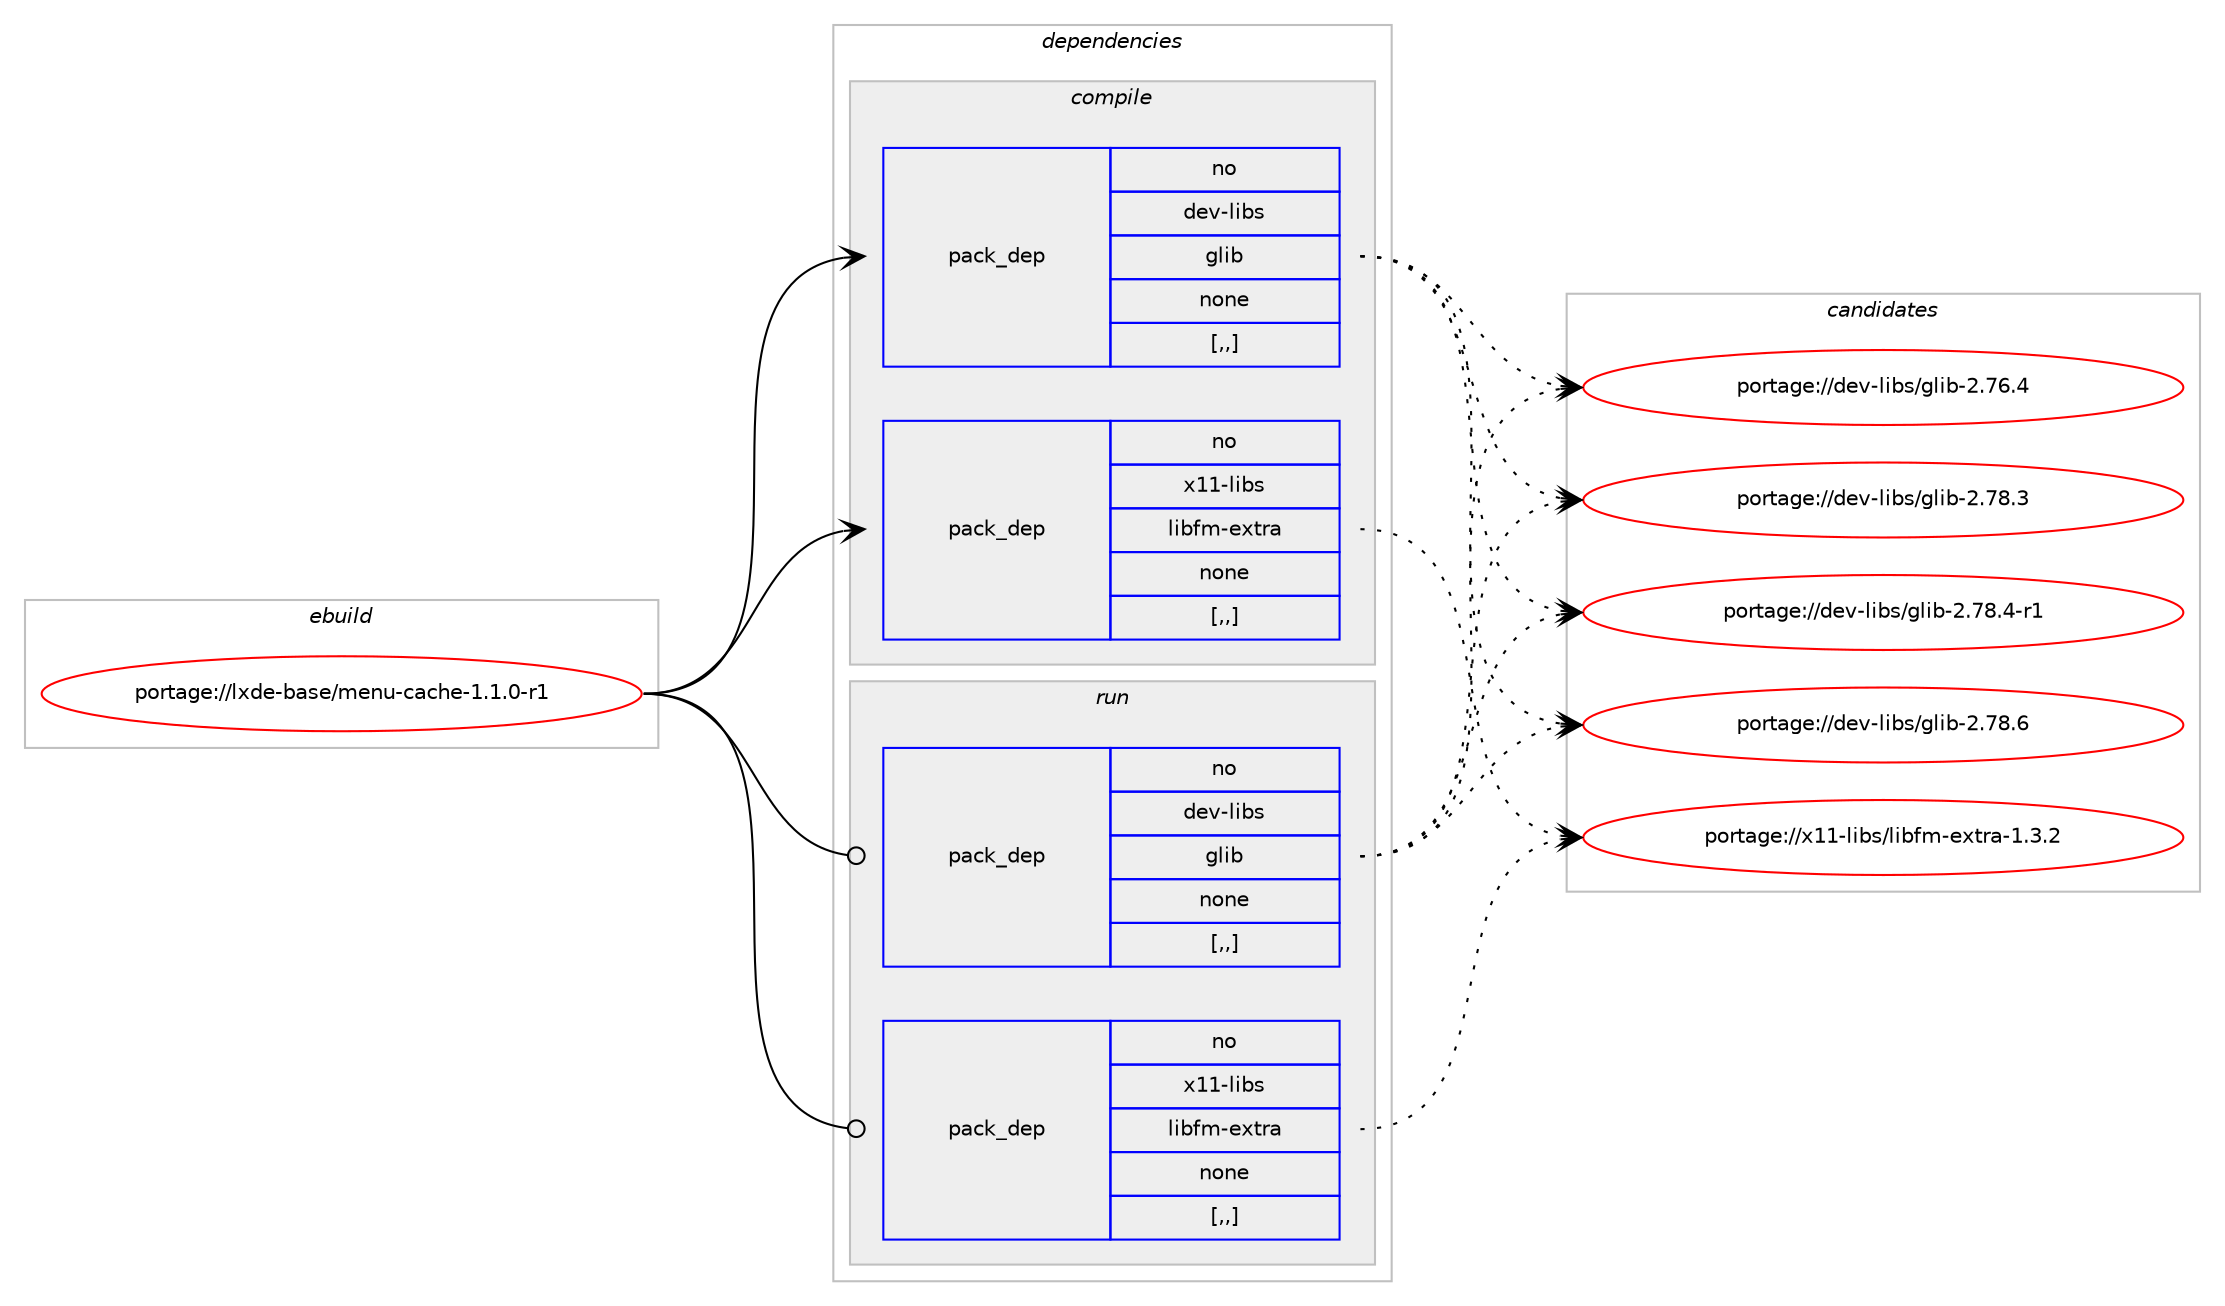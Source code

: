 digraph prolog {

# *************
# Graph options
# *************

newrank=true;
concentrate=true;
compound=true;
graph [rankdir=LR,fontname=Helvetica,fontsize=10,ranksep=1.5];#, ranksep=2.5, nodesep=0.2];
edge  [arrowhead=vee];
node  [fontname=Helvetica,fontsize=10];

# **********
# The ebuild
# **********

subgraph cluster_leftcol {
color=gray;
rank=same;
label=<<i>ebuild</i>>;
id [label="portage://lxde-base/menu-cache-1.1.0-r1", color=red, width=4, href="../lxde-base/menu-cache-1.1.0-r1.svg"];
}

# ****************
# The dependencies
# ****************

subgraph cluster_midcol {
color=gray;
label=<<i>dependencies</i>>;
subgraph cluster_compile {
fillcolor="#eeeeee";
style=filled;
label=<<i>compile</i>>;
subgraph pack198723 {
dependency268101 [label=<<TABLE BORDER="0" CELLBORDER="1" CELLSPACING="0" CELLPADDING="4" WIDTH="220"><TR><TD ROWSPAN="6" CELLPADDING="30">pack_dep</TD></TR><TR><TD WIDTH="110">no</TD></TR><TR><TD>dev-libs</TD></TR><TR><TD>glib</TD></TR><TR><TD>none</TD></TR><TR><TD>[,,]</TD></TR></TABLE>>, shape=none, color=blue];
}
id:e -> dependency268101:w [weight=20,style="solid",arrowhead="vee"];
subgraph pack198724 {
dependency268102 [label=<<TABLE BORDER="0" CELLBORDER="1" CELLSPACING="0" CELLPADDING="4" WIDTH="220"><TR><TD ROWSPAN="6" CELLPADDING="30">pack_dep</TD></TR><TR><TD WIDTH="110">no</TD></TR><TR><TD>x11-libs</TD></TR><TR><TD>libfm-extra</TD></TR><TR><TD>none</TD></TR><TR><TD>[,,]</TD></TR></TABLE>>, shape=none, color=blue];
}
id:e -> dependency268102:w [weight=20,style="solid",arrowhead="vee"];
}
subgraph cluster_compileandrun {
fillcolor="#eeeeee";
style=filled;
label=<<i>compile and run</i>>;
}
subgraph cluster_run {
fillcolor="#eeeeee";
style=filled;
label=<<i>run</i>>;
subgraph pack198725 {
dependency268103 [label=<<TABLE BORDER="0" CELLBORDER="1" CELLSPACING="0" CELLPADDING="4" WIDTH="220"><TR><TD ROWSPAN="6" CELLPADDING="30">pack_dep</TD></TR><TR><TD WIDTH="110">no</TD></TR><TR><TD>dev-libs</TD></TR><TR><TD>glib</TD></TR><TR><TD>none</TD></TR><TR><TD>[,,]</TD></TR></TABLE>>, shape=none, color=blue];
}
id:e -> dependency268103:w [weight=20,style="solid",arrowhead="odot"];
subgraph pack198726 {
dependency268104 [label=<<TABLE BORDER="0" CELLBORDER="1" CELLSPACING="0" CELLPADDING="4" WIDTH="220"><TR><TD ROWSPAN="6" CELLPADDING="30">pack_dep</TD></TR><TR><TD WIDTH="110">no</TD></TR><TR><TD>x11-libs</TD></TR><TR><TD>libfm-extra</TD></TR><TR><TD>none</TD></TR><TR><TD>[,,]</TD></TR></TABLE>>, shape=none, color=blue];
}
id:e -> dependency268104:w [weight=20,style="solid",arrowhead="odot"];
}
}

# **************
# The candidates
# **************

subgraph cluster_choices {
rank=same;
color=gray;
label=<<i>candidates</i>>;

subgraph choice198723 {
color=black;
nodesep=1;
choice1001011184510810598115471031081059845504655544652 [label="portage://dev-libs/glib-2.76.4", color=red, width=4,href="../dev-libs/glib-2.76.4.svg"];
choice1001011184510810598115471031081059845504655564651 [label="portage://dev-libs/glib-2.78.3", color=red, width=4,href="../dev-libs/glib-2.78.3.svg"];
choice10010111845108105981154710310810598455046555646524511449 [label="portage://dev-libs/glib-2.78.4-r1", color=red, width=4,href="../dev-libs/glib-2.78.4-r1.svg"];
choice1001011184510810598115471031081059845504655564654 [label="portage://dev-libs/glib-2.78.6", color=red, width=4,href="../dev-libs/glib-2.78.6.svg"];
dependency268101:e -> choice1001011184510810598115471031081059845504655544652:w [style=dotted,weight="100"];
dependency268101:e -> choice1001011184510810598115471031081059845504655564651:w [style=dotted,weight="100"];
dependency268101:e -> choice10010111845108105981154710310810598455046555646524511449:w [style=dotted,weight="100"];
dependency268101:e -> choice1001011184510810598115471031081059845504655564654:w [style=dotted,weight="100"];
}
subgraph choice198724 {
color=black;
nodesep=1;
choice1204949451081059811547108105981021094510112011611497454946514650 [label="portage://x11-libs/libfm-extra-1.3.2", color=red, width=4,href="../x11-libs/libfm-extra-1.3.2.svg"];
dependency268102:e -> choice1204949451081059811547108105981021094510112011611497454946514650:w [style=dotted,weight="100"];
}
subgraph choice198725 {
color=black;
nodesep=1;
choice1001011184510810598115471031081059845504655544652 [label="portage://dev-libs/glib-2.76.4", color=red, width=4,href="../dev-libs/glib-2.76.4.svg"];
choice1001011184510810598115471031081059845504655564651 [label="portage://dev-libs/glib-2.78.3", color=red, width=4,href="../dev-libs/glib-2.78.3.svg"];
choice10010111845108105981154710310810598455046555646524511449 [label="portage://dev-libs/glib-2.78.4-r1", color=red, width=4,href="../dev-libs/glib-2.78.4-r1.svg"];
choice1001011184510810598115471031081059845504655564654 [label="portage://dev-libs/glib-2.78.6", color=red, width=4,href="../dev-libs/glib-2.78.6.svg"];
dependency268103:e -> choice1001011184510810598115471031081059845504655544652:w [style=dotted,weight="100"];
dependency268103:e -> choice1001011184510810598115471031081059845504655564651:w [style=dotted,weight="100"];
dependency268103:e -> choice10010111845108105981154710310810598455046555646524511449:w [style=dotted,weight="100"];
dependency268103:e -> choice1001011184510810598115471031081059845504655564654:w [style=dotted,weight="100"];
}
subgraph choice198726 {
color=black;
nodesep=1;
choice1204949451081059811547108105981021094510112011611497454946514650 [label="portage://x11-libs/libfm-extra-1.3.2", color=red, width=4,href="../x11-libs/libfm-extra-1.3.2.svg"];
dependency268104:e -> choice1204949451081059811547108105981021094510112011611497454946514650:w [style=dotted,weight="100"];
}
}

}
